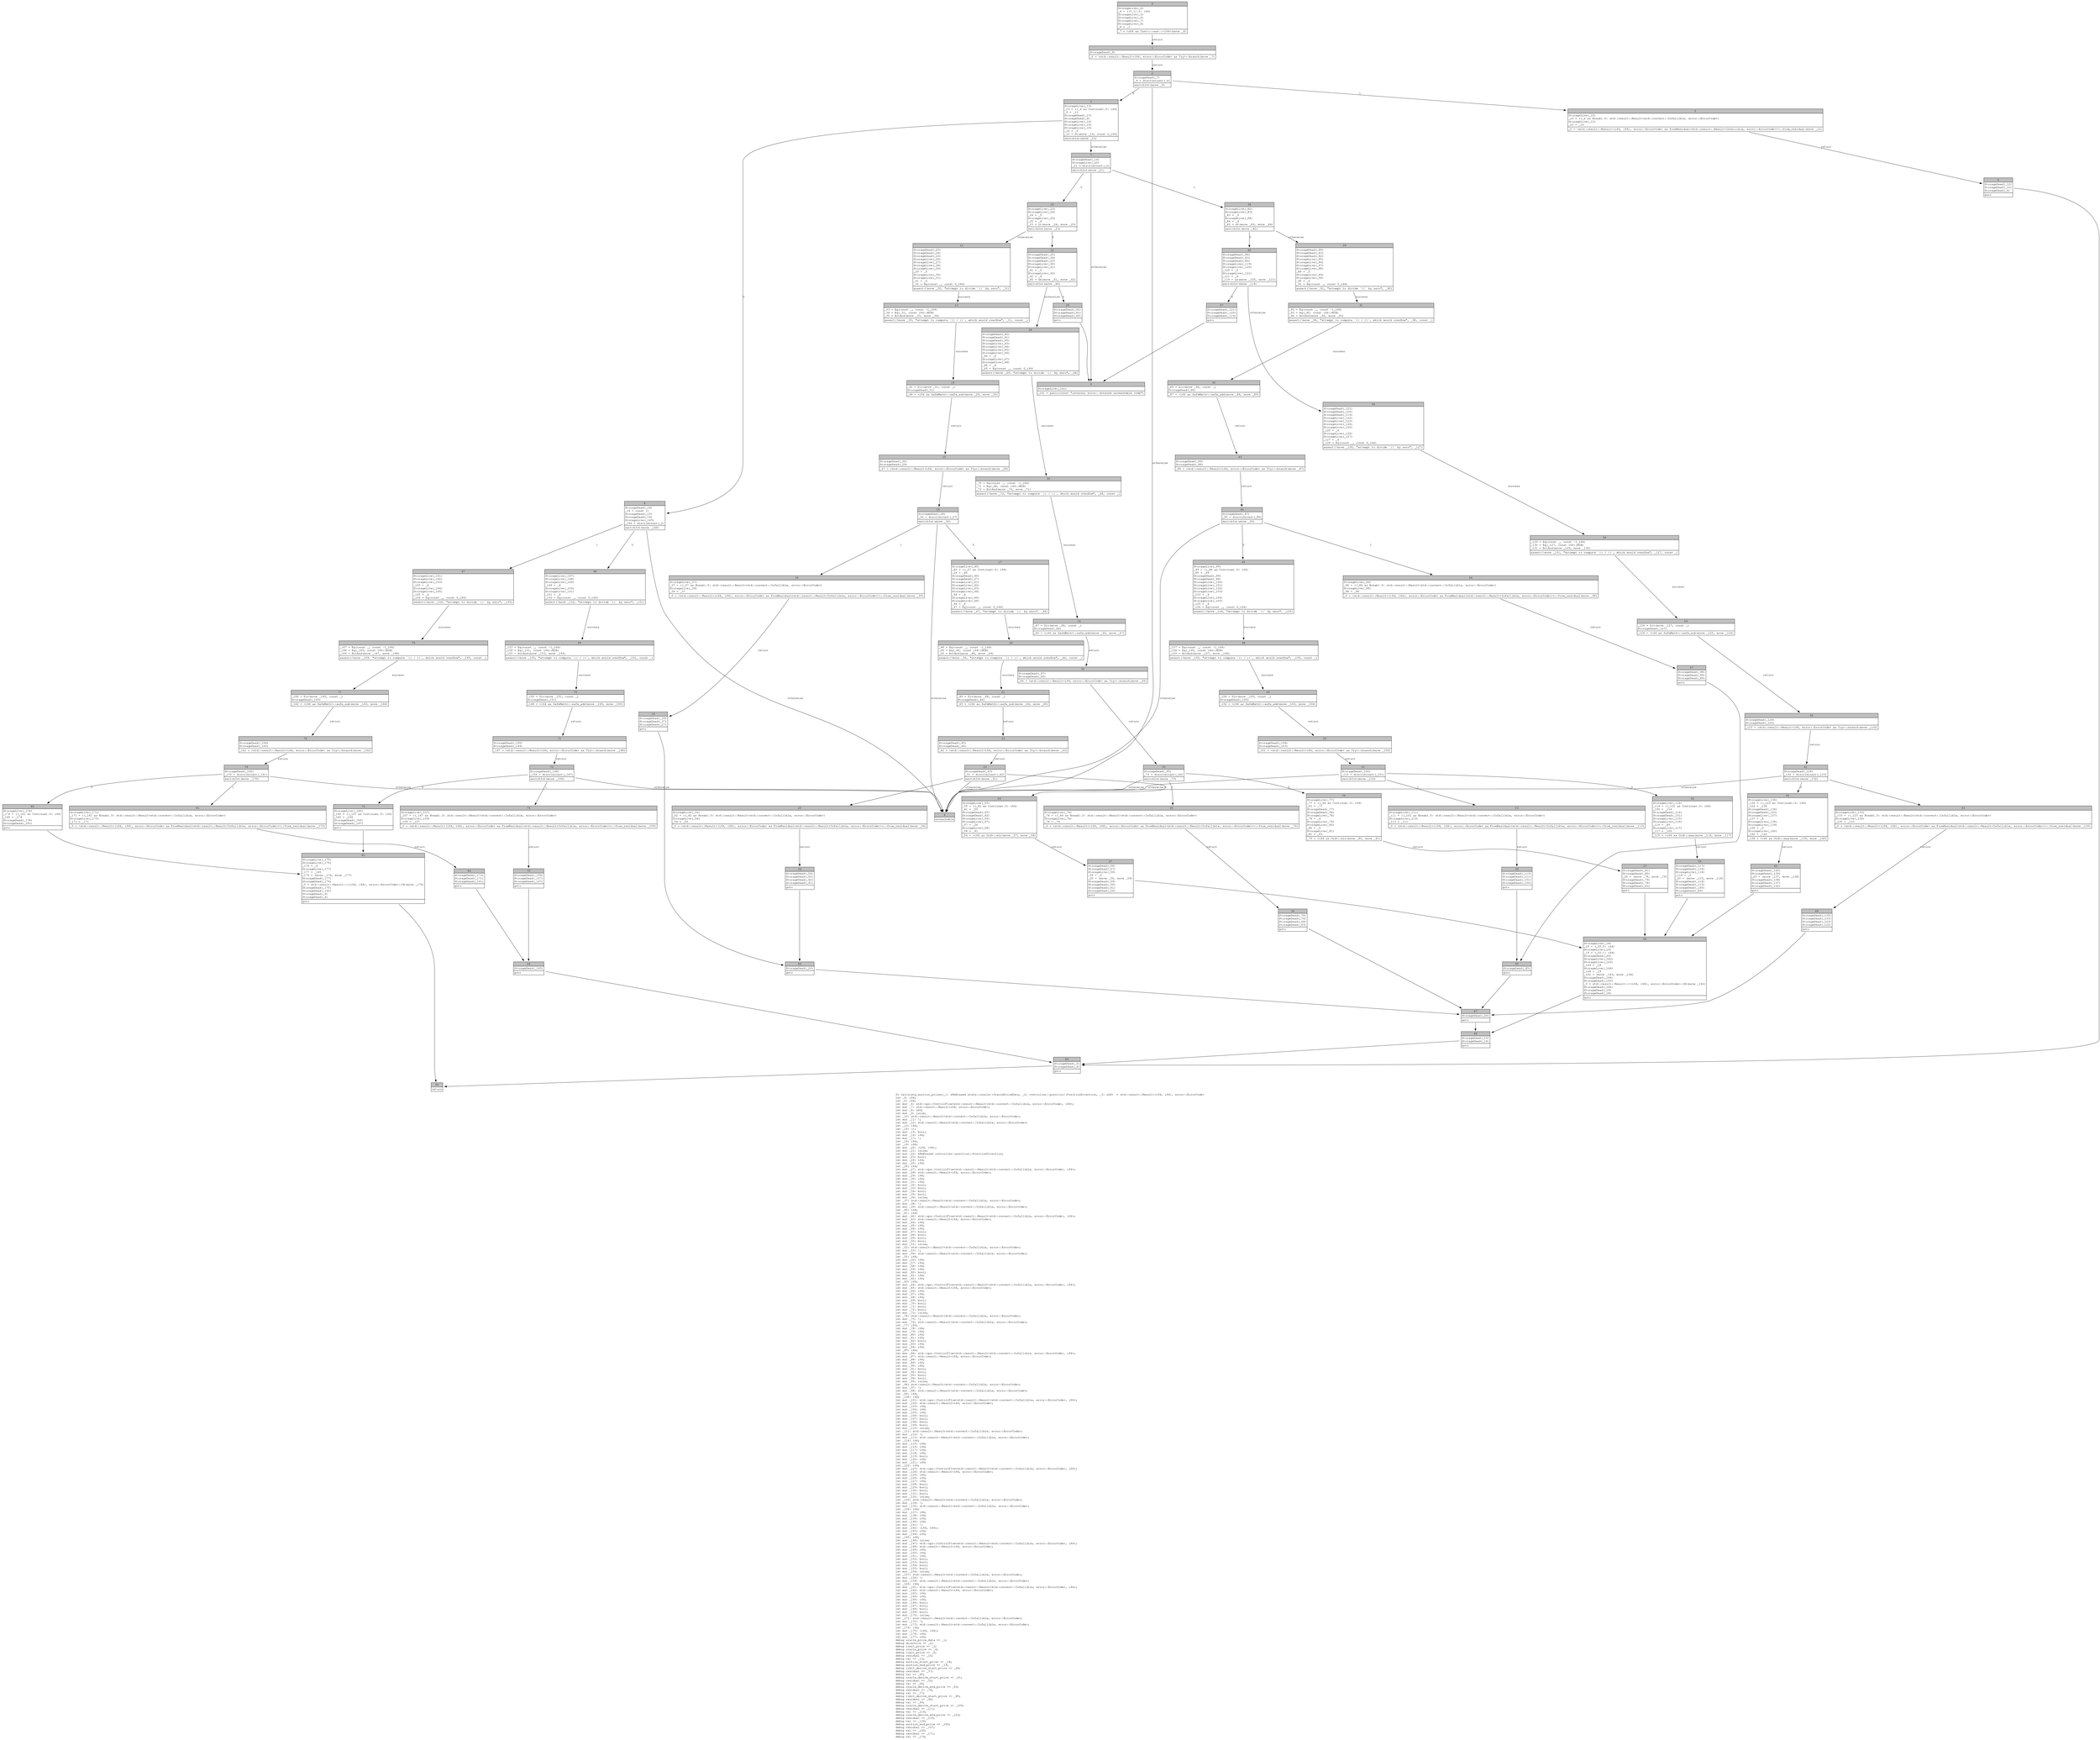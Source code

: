 digraph Mir_0_1902 {
    graph [fontname="Courier, monospace"];
    node [fontname="Courier, monospace"];
    edge [fontname="Courier, monospace"];
    label=<fn calculate_auction_prices(_1: &amp;ReErased state::oracle::OraclePriceData, _2: controller::position::PositionDirection, _3: u64) -&gt; std::result::Result&lt;(i64, i64), error::ErrorCode&gt;<br align="left"/>let _4: i64;<br align="left"/>let _5: i64;<br align="left"/>let mut _6: std::ops::ControlFlow&lt;std::result::Result&lt;std::convert::Infallible, error::ErrorCode&gt;, i64&gt;;<br align="left"/>let mut _7: std::result::Result&lt;i64, error::ErrorCode&gt;;<br align="left"/>let mut _8: u64;<br align="left"/>let mut _9: isize;<br align="left"/>let _10: std::result::Result&lt;std::convert::Infallible, error::ErrorCode&gt;;<br align="left"/>let mut _11: !;<br align="left"/>let mut _12: std::result::Result&lt;std::convert::Infallible, error::ErrorCode&gt;;<br align="left"/>let _13: i64;<br align="left"/>let _14: ();<br align="left"/>let mut _15: bool;<br align="left"/>let mut _16: i64;<br align="left"/>let mut _17: !;<br align="left"/>let _18: i64;<br align="left"/>let _19: i64;<br align="left"/>let mut _20: (i64, i64);<br align="left"/>let mut _21: isize;<br align="left"/>let mut _22: &amp;ReErased controller::position::PositionDirection;<br align="left"/>let mut _23: bool;<br align="left"/>let mut _24: i64;<br align="left"/>let mut _25: i64;<br align="left"/>let _26: i64;<br align="left"/>let mut _27: std::ops::ControlFlow&lt;std::result::Result&lt;std::convert::Infallible, error::ErrorCode&gt;, i64&gt;;<br align="left"/>let mut _28: std::result::Result&lt;i64, error::ErrorCode&gt;;<br align="left"/>let mut _29: i64;<br align="left"/>let mut _30: i64;<br align="left"/>let mut _31: i64;<br align="left"/>let mut _32: bool;<br align="left"/>let mut _33: bool;<br align="left"/>let mut _34: bool;<br align="left"/>let mut _35: bool;<br align="left"/>let mut _36: isize;<br align="left"/>let _37: std::result::Result&lt;std::convert::Infallible, error::ErrorCode&gt;;<br align="left"/>let mut _38: !;<br align="left"/>let mut _39: std::result::Result&lt;std::convert::Infallible, error::ErrorCode&gt;;<br align="left"/>let _40: i64;<br align="left"/>let _41: i64;<br align="left"/>let mut _42: std::ops::ControlFlow&lt;std::result::Result&lt;std::convert::Infallible, error::ErrorCode&gt;, i64&gt;;<br align="left"/>let mut _43: std::result::Result&lt;i64, error::ErrorCode&gt;;<br align="left"/>let mut _44: i64;<br align="left"/>let mut _45: i64;<br align="left"/>let mut _46: i64;<br align="left"/>let mut _47: bool;<br align="left"/>let mut _48: bool;<br align="left"/>let mut _49: bool;<br align="left"/>let mut _50: bool;<br align="left"/>let mut _51: isize;<br align="left"/>let _52: std::result::Result&lt;std::convert::Infallible, error::ErrorCode&gt;;<br align="left"/>let mut _53: !;<br align="left"/>let mut _54: std::result::Result&lt;std::convert::Infallible, error::ErrorCode&gt;;<br align="left"/>let _55: i64;<br align="left"/>let mut _56: i64;<br align="left"/>let mut _57: i64;<br align="left"/>let mut _58: i64;<br align="left"/>let mut _59: i64;<br align="left"/>let mut _60: bool;<br align="left"/>let mut _61: i64;<br align="left"/>let mut _62: i64;<br align="left"/>let _63: i64;<br align="left"/>let mut _64: std::ops::ControlFlow&lt;std::result::Result&lt;std::convert::Infallible, error::ErrorCode&gt;, i64&gt;;<br align="left"/>let mut _65: std::result::Result&lt;i64, error::ErrorCode&gt;;<br align="left"/>let mut _66: i64;<br align="left"/>let mut _67: i64;<br align="left"/>let mut _68: i64;<br align="left"/>let mut _69: bool;<br align="left"/>let mut _70: bool;<br align="left"/>let mut _71: bool;<br align="left"/>let mut _72: bool;<br align="left"/>let mut _73: isize;<br align="left"/>let _74: std::result::Result&lt;std::convert::Infallible, error::ErrorCode&gt;;<br align="left"/>let mut _75: !;<br align="left"/>let mut _76: std::result::Result&lt;std::convert::Infallible, error::ErrorCode&gt;;<br align="left"/>let _77: i64;<br align="left"/>let mut _78: i64;<br align="left"/>let mut _79: i64;<br align="left"/>let mut _80: i64;<br align="left"/>let mut _81: i64;<br align="left"/>let mut _82: bool;<br align="left"/>let mut _83: i64;<br align="left"/>let mut _84: i64;<br align="left"/>let _85: i64;<br align="left"/>let mut _86: std::ops::ControlFlow&lt;std::result::Result&lt;std::convert::Infallible, error::ErrorCode&gt;, i64&gt;;<br align="left"/>let mut _87: std::result::Result&lt;i64, error::ErrorCode&gt;;<br align="left"/>let mut _88: i64;<br align="left"/>let mut _89: i64;<br align="left"/>let mut _90: i64;<br align="left"/>let mut _91: bool;<br align="left"/>let mut _92: bool;<br align="left"/>let mut _93: bool;<br align="left"/>let mut _94: bool;<br align="left"/>let mut _95: isize;<br align="left"/>let _96: std::result::Result&lt;std::convert::Infallible, error::ErrorCode&gt;;<br align="left"/>let mut _97: !;<br align="left"/>let mut _98: std::result::Result&lt;std::convert::Infallible, error::ErrorCode&gt;;<br align="left"/>let _99: i64;<br align="left"/>let _100: i64;<br align="left"/>let mut _101: std::ops::ControlFlow&lt;std::result::Result&lt;std::convert::Infallible, error::ErrorCode&gt;, i64&gt;;<br align="left"/>let mut _102: std::result::Result&lt;i64, error::ErrorCode&gt;;<br align="left"/>let mut _103: i64;<br align="left"/>let mut _104: i64;<br align="left"/>let mut _105: i64;<br align="left"/>let mut _106: bool;<br align="left"/>let mut _107: bool;<br align="left"/>let mut _108: bool;<br align="left"/>let mut _109: bool;<br align="left"/>let mut _110: isize;<br align="left"/>let _111: std::result::Result&lt;std::convert::Infallible, error::ErrorCode&gt;;<br align="left"/>let mut _112: !;<br align="left"/>let mut _113: std::result::Result&lt;std::convert::Infallible, error::ErrorCode&gt;;<br align="left"/>let _114: i64;<br align="left"/>let mut _115: i64;<br align="left"/>let mut _116: i64;<br align="left"/>let mut _117: i64;<br align="left"/>let mut _118: i64;<br align="left"/>let mut _119: bool;<br align="left"/>let mut _120: i64;<br align="left"/>let mut _121: i64;<br align="left"/>let _122: i64;<br align="left"/>let mut _123: std::ops::ControlFlow&lt;std::result::Result&lt;std::convert::Infallible, error::ErrorCode&gt;, i64&gt;;<br align="left"/>let mut _124: std::result::Result&lt;i64, error::ErrorCode&gt;;<br align="left"/>let mut _125: i64;<br align="left"/>let mut _126: i64;<br align="left"/>let mut _127: i64;<br align="left"/>let mut _128: bool;<br align="left"/>let mut _129: bool;<br align="left"/>let mut _130: bool;<br align="left"/>let mut _131: bool;<br align="left"/>let mut _132: isize;<br align="left"/>let _133: std::result::Result&lt;std::convert::Infallible, error::ErrorCode&gt;;<br align="left"/>let mut _134: !;<br align="left"/>let mut _135: std::result::Result&lt;std::convert::Infallible, error::ErrorCode&gt;;<br align="left"/>let _136: i64;<br align="left"/>let mut _137: i64;<br align="left"/>let mut _138: i64;<br align="left"/>let mut _139: i64;<br align="left"/>let mut _140: i64;<br align="left"/>let mut _141: !;<br align="left"/>let mut _142: (i64, i64);<br align="left"/>let mut _143: i64;<br align="left"/>let mut _144: i64;<br align="left"/>let _145: i64;<br align="left"/>let mut _146: isize;<br align="left"/>let mut _147: std::ops::ControlFlow&lt;std::result::Result&lt;std::convert::Infallible, error::ErrorCode&gt;, i64&gt;;<br align="left"/>let mut _148: std::result::Result&lt;i64, error::ErrorCode&gt;;<br align="left"/>let mut _149: i64;<br align="left"/>let mut _150: i64;<br align="left"/>let mut _151: i64;<br align="left"/>let mut _152: bool;<br align="left"/>let mut _153: bool;<br align="left"/>let mut _154: bool;<br align="left"/>let mut _155: bool;<br align="left"/>let mut _156: isize;<br align="left"/>let _157: std::result::Result&lt;std::convert::Infallible, error::ErrorCode&gt;;<br align="left"/>let mut _158: !;<br align="left"/>let mut _159: std::result::Result&lt;std::convert::Infallible, error::ErrorCode&gt;;<br align="left"/>let _160: i64;<br align="left"/>let mut _161: std::ops::ControlFlow&lt;std::result::Result&lt;std::convert::Infallible, error::ErrorCode&gt;, i64&gt;;<br align="left"/>let mut _162: std::result::Result&lt;i64, error::ErrorCode&gt;;<br align="left"/>let mut _163: i64;<br align="left"/>let mut _164: i64;<br align="left"/>let mut _165: i64;<br align="left"/>let mut _166: bool;<br align="left"/>let mut _167: bool;<br align="left"/>let mut _168: bool;<br align="left"/>let mut _169: bool;<br align="left"/>let mut _170: isize;<br align="left"/>let _171: std::result::Result&lt;std::convert::Infallible, error::ErrorCode&gt;;<br align="left"/>let mut _172: !;<br align="left"/>let mut _173: std::result::Result&lt;std::convert::Infallible, error::ErrorCode&gt;;<br align="left"/>let _174: i64;<br align="left"/>let mut _175: (i64, i64);<br align="left"/>let mut _176: i64;<br align="left"/>let mut _177: i64;<br align="left"/>debug oracle_price_data =&gt; _1;<br align="left"/>debug direction =&gt; _2;<br align="left"/>debug limit_price =&gt; _3;<br align="left"/>debug oracle_price =&gt; _4;<br align="left"/>debug limit_price =&gt; _5;<br align="left"/>debug residual =&gt; _10;<br align="left"/>debug val =&gt; _13;<br align="left"/>debug auction_start_price =&gt; _18;<br align="left"/>debug auction_end_price =&gt; _19;<br align="left"/>debug limit_derive_start_price =&gt; _26;<br align="left"/>debug residual =&gt; _37;<br align="left"/>debug val =&gt; _40;<br align="left"/>debug oracle_derive_start_price =&gt; _41;<br align="left"/>debug residual =&gt; _52;<br align="left"/>debug val =&gt; _55;<br align="left"/>debug oracle_derive_end_price =&gt; _63;<br align="left"/>debug residual =&gt; _74;<br align="left"/>debug val =&gt; _77;<br align="left"/>debug limit_derive_start_price =&gt; _85;<br align="left"/>debug residual =&gt; _96;<br align="left"/>debug val =&gt; _99;<br align="left"/>debug oracle_derive_start_price =&gt; _100;<br align="left"/>debug residual =&gt; _111;<br align="left"/>debug val =&gt; _114;<br align="left"/>debug oracle_derive_end_price =&gt; _122;<br align="left"/>debug residual =&gt; _133;<br align="left"/>debug val =&gt; _136;<br align="left"/>debug auction_end_price =&gt; _145;<br align="left"/>debug residual =&gt; _157;<br align="left"/>debug val =&gt; _160;<br align="left"/>debug residual =&gt; _171;<br align="left"/>debug val =&gt; _174;<br align="left"/>>;
    bb0__0_1902 [shape="none", label=<<table border="0" cellborder="1" cellspacing="0"><tr><td bgcolor="gray" align="center" colspan="1">0</td></tr><tr><td align="left" balign="left">StorageLive(_4)<br/>_4 = ((*_1).0: i64)<br/>StorageLive(_5)<br/>StorageLive(_6)<br/>StorageLive(_7)<br/>StorageLive(_8)<br/>_8 = _3<br/></td></tr><tr><td align="left">_7 = &lt;u64 as Cast&gt;::cast::&lt;i64&gt;(move _8)</td></tr></table>>];
    bb1__0_1902 [shape="none", label=<<table border="0" cellborder="1" cellspacing="0"><tr><td bgcolor="gray" align="center" colspan="1">1</td></tr><tr><td align="left" balign="left">StorageDead(_8)<br/></td></tr><tr><td align="left">_6 = &lt;std::result::Result&lt;i64, error::ErrorCode&gt; as Try&gt;::branch(move _7)</td></tr></table>>];
    bb2__0_1902 [shape="none", label=<<table border="0" cellborder="1" cellspacing="0"><tr><td bgcolor="gray" align="center" colspan="1">2</td></tr><tr><td align="left" balign="left">StorageDead(_7)<br/>_9 = discriminant(_6)<br/></td></tr><tr><td align="left">switchInt(move _9)</td></tr></table>>];
    bb3__0_1902 [shape="none", label=<<table border="0" cellborder="1" cellspacing="0"><tr><td bgcolor="gray" align="center" colspan="1">3</td></tr><tr><td align="left" balign="left">StorageLive(_13)<br/>_13 = ((_6 as Continue).0: i64)<br/>_5 = _13<br/>StorageDead(_13)<br/>StorageDead(_6)<br/>StorageLive(_14)<br/>StorageLive(_15)<br/>StorageLive(_16)<br/>_16 = _5<br/>_15 = Gt(move _16, const 0_i64)<br/></td></tr><tr><td align="left">switchInt(move _15)</td></tr></table>>];
    bb4__0_1902 [shape="none", label=<<table border="0" cellborder="1" cellspacing="0"><tr><td bgcolor="gray" align="center" colspan="1">4</td></tr><tr><td align="left">unreachable</td></tr></table>>];
    bb5__0_1902 [shape="none", label=<<table border="0" cellborder="1" cellspacing="0"><tr><td bgcolor="gray" align="center" colspan="1">5</td></tr><tr><td align="left" balign="left">StorageLive(_10)<br/>_10 = ((_6 as Break).0: std::result::Result&lt;std::convert::Infallible, error::ErrorCode&gt;)<br/>StorageLive(_12)<br/>_12 = _10<br/></td></tr><tr><td align="left">_0 = &lt;std::result::Result&lt;(i64, i64), error::ErrorCode&gt; as FromResidual&lt;std::result::Result&lt;Infallible, error::ErrorCode&gt;&gt;&gt;::from_residual(move _12)</td></tr></table>>];
    bb6__0_1902 [shape="none", label=<<table border="0" cellborder="1" cellspacing="0"><tr><td bgcolor="gray" align="center" colspan="1">6</td></tr><tr><td align="left" balign="left">StorageDead(_12)<br/>StorageDead(_10)<br/>StorageDead(_6)<br/></td></tr><tr><td align="left">goto</td></tr></table>>];
    bb7__0_1902 [shape="none", label=<<table border="0" cellborder="1" cellspacing="0"><tr><td bgcolor="gray" align="center" colspan="1">7</td></tr><tr><td align="left" balign="left">StorageDead(_16)<br/>StorageLive(_20)<br/>_21 = discriminant(_2)<br/></td></tr><tr><td align="left">switchInt(move _21)</td></tr></table>>];
    bb8__0_1902 [shape="none", label=<<table border="0" cellborder="1" cellspacing="0"><tr><td bgcolor="gray" align="center" colspan="1">8</td></tr><tr><td align="left" balign="left">StorageDead(_16)<br/>_14 = const ()<br/>StorageDead(_15)<br/>StorageDead(_14)<br/>StorageLive(_145)<br/>_146 = discriminant(_2)<br/></td></tr><tr><td align="left">switchInt(move _146)</td></tr></table>>];
    bb9__0_1902 [shape="none", label=<<table border="0" cellborder="1" cellspacing="0"><tr><td bgcolor="gray" align="center" colspan="1">9</td></tr><tr><td align="left" balign="left">StorageLive(_141)<br/></td></tr><tr><td align="left">_141 = panic(const &quot;internal error: entered unreachable code&quot;)</td></tr></table>>];
    bb10__0_1902 [shape="none", label=<<table border="0" cellborder="1" cellspacing="0"><tr><td bgcolor="gray" align="center" colspan="1">10</td></tr><tr><td align="left" balign="left">StorageLive(_23)<br/>StorageLive(_24)<br/>_24 = _5<br/>StorageLive(_25)<br/>_25 = _4<br/>_23 = Lt(move _24, move _25)<br/></td></tr><tr><td align="left">switchInt(move _23)</td></tr></table>>];
    bb11__0_1902 [shape="none", label=<<table border="0" cellborder="1" cellspacing="0"><tr><td bgcolor="gray" align="center" colspan="1">11</td></tr><tr><td align="left" balign="left">StorageDead(_25)<br/>StorageDead(_24)<br/>StorageDead(_23)<br/>StorageLive(_26)<br/>StorageLive(_27)<br/>StorageLive(_28)<br/>StorageLive(_29)<br/>_29 = _5<br/>StorageLive(_30)<br/>StorageLive(_31)<br/>_31 = _5<br/>_32 = Eq(const _, const 0_i64)<br/></td></tr><tr><td align="left">assert(!move _32, &quot;attempt to divide `{}` by zero&quot;, _31)</td></tr></table>>];
    bb12__0_1902 [shape="none", label=<<table border="0" cellborder="1" cellspacing="0"><tr><td bgcolor="gray" align="center" colspan="1">12</td></tr><tr><td align="left" balign="left">StorageDead(_25)<br/>StorageDead(_24)<br/>StorageDead(_23)<br/>StorageLive(_60)<br/>StorageLive(_61)<br/>_61 = _5<br/>StorageLive(_62)<br/>_62 = _4<br/>_60 = Ge(move _61, move _62)<br/></td></tr><tr><td align="left">switchInt(move _60)</td></tr></table>>];
    bb13__0_1902 [shape="none", label=<<table border="0" cellborder="1" cellspacing="0"><tr><td bgcolor="gray" align="center" colspan="1">13</td></tr><tr><td align="left" balign="left">_33 = Eq(const _, const -1_i64)<br/>_34 = Eq(_31, const i64::MIN)<br/>_35 = BitAnd(move _33, move _34)<br/></td></tr><tr><td align="left">assert(!move _35, &quot;attempt to compute `{} / {}`, which would overflow&quot;, _31, const _)</td></tr></table>>];
    bb14__0_1902 [shape="none", label=<<table border="0" cellborder="1" cellspacing="0"><tr><td bgcolor="gray" align="center" colspan="1">14</td></tr><tr><td align="left" balign="left">_30 = Div(move _31, const _)<br/>StorageDead(_31)<br/></td></tr><tr><td align="left">_28 = &lt;i64 as SafeMath&gt;::safe_sub(move _29, move _30)</td></tr></table>>];
    bb15__0_1902 [shape="none", label=<<table border="0" cellborder="1" cellspacing="0"><tr><td bgcolor="gray" align="center" colspan="1">15</td></tr><tr><td align="left" balign="left">StorageDead(_30)<br/>StorageDead(_29)<br/></td></tr><tr><td align="left">_27 = &lt;std::result::Result&lt;i64, error::ErrorCode&gt; as Try&gt;::branch(move _28)</td></tr></table>>];
    bb16__0_1902 [shape="none", label=<<table border="0" cellborder="1" cellspacing="0"><tr><td bgcolor="gray" align="center" colspan="1">16</td></tr><tr><td align="left" balign="left">StorageDead(_28)<br/>_36 = discriminant(_27)<br/></td></tr><tr><td align="left">switchInt(move _36)</td></tr></table>>];
    bb17__0_1902 [shape="none", label=<<table border="0" cellborder="1" cellspacing="0"><tr><td bgcolor="gray" align="center" colspan="1">17</td></tr><tr><td align="left" balign="left">StorageLive(_40)<br/>_40 = ((_27 as Continue).0: i64)<br/>_26 = _40<br/>StorageDead(_40)<br/>StorageDead(_27)<br/>StorageLive(_41)<br/>StorageLive(_42)<br/>StorageLive(_43)<br/>StorageLive(_44)<br/>_44 = _4<br/>StorageLive(_45)<br/>StorageLive(_46)<br/>_46 = _4<br/>_47 = Eq(const _, const 0_i64)<br/></td></tr><tr><td align="left">assert(!move _47, &quot;attempt to divide `{}` by zero&quot;, _46)</td></tr></table>>];
    bb18__0_1902 [shape="none", label=<<table border="0" cellborder="1" cellspacing="0"><tr><td bgcolor="gray" align="center" colspan="1">18</td></tr><tr><td align="left" balign="left">StorageLive(_37)<br/>_37 = ((_27 as Break).0: std::result::Result&lt;std::convert::Infallible, error::ErrorCode&gt;)<br/>StorageLive(_39)<br/>_39 = _37<br/></td></tr><tr><td align="left">_0 = &lt;std::result::Result&lt;(i64, i64), error::ErrorCode&gt; as FromResidual&lt;std::result::Result&lt;Infallible, error::ErrorCode&gt;&gt;&gt;::from_residual(move _39)</td></tr></table>>];
    bb19__0_1902 [shape="none", label=<<table border="0" cellborder="1" cellspacing="0"><tr><td bgcolor="gray" align="center" colspan="1">19</td></tr><tr><td align="left" balign="left">StorageDead(_39)<br/>StorageDead(_37)<br/>StorageDead(_27)<br/></td></tr><tr><td align="left">goto</td></tr></table>>];
    bb20__0_1902 [shape="none", label=<<table border="0" cellborder="1" cellspacing="0"><tr><td bgcolor="gray" align="center" colspan="1">20</td></tr><tr><td align="left" balign="left">_48 = Eq(const _, const -1_i64)<br/>_49 = Eq(_46, const i64::MIN)<br/>_50 = BitAnd(move _48, move _49)<br/></td></tr><tr><td align="left">assert(!move _50, &quot;attempt to compute `{} / {}`, which would overflow&quot;, _46, const _)</td></tr></table>>];
    bb21__0_1902 [shape="none", label=<<table border="0" cellborder="1" cellspacing="0"><tr><td bgcolor="gray" align="center" colspan="1">21</td></tr><tr><td align="left" balign="left">_45 = Div(move _46, const _)<br/>StorageDead(_46)<br/></td></tr><tr><td align="left">_43 = &lt;i64 as SafeMath&gt;::safe_sub(move _44, move _45)</td></tr></table>>];
    bb22__0_1902 [shape="none", label=<<table border="0" cellborder="1" cellspacing="0"><tr><td bgcolor="gray" align="center" colspan="1">22</td></tr><tr><td align="left" balign="left">StorageDead(_45)<br/>StorageDead(_44)<br/></td></tr><tr><td align="left">_42 = &lt;std::result::Result&lt;i64, error::ErrorCode&gt; as Try&gt;::branch(move _43)</td></tr></table>>];
    bb23__0_1902 [shape="none", label=<<table border="0" cellborder="1" cellspacing="0"><tr><td bgcolor="gray" align="center" colspan="1">23</td></tr><tr><td align="left" balign="left">StorageDead(_43)<br/>_51 = discriminant(_42)<br/></td></tr><tr><td align="left">switchInt(move _51)</td></tr></table>>];
    bb24__0_1902 [shape="none", label=<<table border="0" cellborder="1" cellspacing="0"><tr><td bgcolor="gray" align="center" colspan="1">24</td></tr><tr><td align="left" balign="left">StorageLive(_55)<br/>_55 = ((_42 as Continue).0: i64)<br/>_41 = _55<br/>StorageDead(_55)<br/>StorageDead(_42)<br/>StorageLive(_56)<br/>StorageLive(_57)<br/>_57 = _26<br/>StorageLive(_58)<br/>_58 = _41<br/></td></tr><tr><td align="left">_56 = &lt;i64 as Ord&gt;::min(move _57, move _58)</td></tr></table>>];
    bb25__0_1902 [shape="none", label=<<table border="0" cellborder="1" cellspacing="0"><tr><td bgcolor="gray" align="center" colspan="1">25</td></tr><tr><td align="left" balign="left">StorageLive(_52)<br/>_52 = ((_42 as Break).0: std::result::Result&lt;std::convert::Infallible, error::ErrorCode&gt;)<br/>StorageLive(_54)<br/>_54 = _52<br/></td></tr><tr><td align="left">_0 = &lt;std::result::Result&lt;(i64, i64), error::ErrorCode&gt; as FromResidual&lt;std::result::Result&lt;Infallible, error::ErrorCode&gt;&gt;&gt;::from_residual(move _54)</td></tr></table>>];
    bb26__0_1902 [shape="none", label=<<table border="0" cellborder="1" cellspacing="0"><tr><td bgcolor="gray" align="center" colspan="1">26</td></tr><tr><td align="left" balign="left">StorageDead(_54)<br/>StorageDead(_52)<br/>StorageDead(_42)<br/>StorageDead(_41)<br/></td></tr><tr><td align="left">goto</td></tr></table>>];
    bb27__0_1902 [shape="none", label=<<table border="0" cellborder="1" cellspacing="0"><tr><td bgcolor="gray" align="center" colspan="1">27</td></tr><tr><td align="left" balign="left">StorageDead(_58)<br/>StorageDead(_57)<br/>StorageLive(_59)<br/>_59 = _5<br/>_20 = (move _56, move _59)<br/>StorageDead(_59)<br/>StorageDead(_56)<br/>StorageDead(_41)<br/>StorageDead(_26)<br/></td></tr><tr><td align="left">goto</td></tr></table>>];
    bb28__0_1902 [shape="none", label=<<table border="0" cellborder="1" cellspacing="0"><tr><td bgcolor="gray" align="center" colspan="1">28</td></tr><tr><td align="left" balign="left">StorageDead(_62)<br/>StorageDead(_61)<br/>StorageDead(_60)<br/>StorageLive(_63)<br/>StorageLive(_64)<br/>StorageLive(_65)<br/>StorageLive(_66)<br/>_66 = _4<br/>StorageLive(_67)<br/>StorageLive(_68)<br/>_68 = _4<br/>_69 = Eq(const _, const 0_i64)<br/></td></tr><tr><td align="left">assert(!move _69, &quot;attempt to divide `{}` by zero&quot;, _68)</td></tr></table>>];
    bb29__0_1902 [shape="none", label=<<table border="0" cellborder="1" cellspacing="0"><tr><td bgcolor="gray" align="center" colspan="1">29</td></tr><tr><td align="left" balign="left">StorageDead(_62)<br/>StorageDead(_61)<br/>StorageDead(_60)<br/></td></tr><tr><td align="left">goto</td></tr></table>>];
    bb30__0_1902 [shape="none", label=<<table border="0" cellborder="1" cellspacing="0"><tr><td bgcolor="gray" align="center" colspan="1">30</td></tr><tr><td align="left" balign="left">_70 = Eq(const _, const -1_i64)<br/>_71 = Eq(_68, const i64::MIN)<br/>_72 = BitAnd(move _70, move _71)<br/></td></tr><tr><td align="left">assert(!move _72, &quot;attempt to compute `{} / {}`, which would overflow&quot;, _68, const _)</td></tr></table>>];
    bb31__0_1902 [shape="none", label=<<table border="0" cellborder="1" cellspacing="0"><tr><td bgcolor="gray" align="center" colspan="1">31</td></tr><tr><td align="left" balign="left">_67 = Div(move _68, const _)<br/>StorageDead(_68)<br/></td></tr><tr><td align="left">_65 = &lt;i64 as SafeMath&gt;::safe_add(move _66, move _67)</td></tr></table>>];
    bb32__0_1902 [shape="none", label=<<table border="0" cellborder="1" cellspacing="0"><tr><td bgcolor="gray" align="center" colspan="1">32</td></tr><tr><td align="left" balign="left">StorageDead(_67)<br/>StorageDead(_66)<br/></td></tr><tr><td align="left">_64 = &lt;std::result::Result&lt;i64, error::ErrorCode&gt; as Try&gt;::branch(move _65)</td></tr></table>>];
    bb33__0_1902 [shape="none", label=<<table border="0" cellborder="1" cellspacing="0"><tr><td bgcolor="gray" align="center" colspan="1">33</td></tr><tr><td align="left" balign="left">StorageDead(_65)<br/>_73 = discriminant(_64)<br/></td></tr><tr><td align="left">switchInt(move _73)</td></tr></table>>];
    bb34__0_1902 [shape="none", label=<<table border="0" cellborder="1" cellspacing="0"><tr><td bgcolor="gray" align="center" colspan="1">34</td></tr><tr><td align="left" balign="left">StorageLive(_77)<br/>_77 = ((_64 as Continue).0: i64)<br/>_63 = _77<br/>StorageDead(_77)<br/>StorageDead(_64)<br/>StorageLive(_78)<br/>_78 = _4<br/>StorageLive(_79)<br/>StorageLive(_80)<br/>_80 = _5<br/>StorageLive(_81)<br/>_81 = _63<br/></td></tr><tr><td align="left">_79 = &lt;i64 as Ord&gt;::min(move _80, move _81)</td></tr></table>>];
    bb35__0_1902 [shape="none", label=<<table border="0" cellborder="1" cellspacing="0"><tr><td bgcolor="gray" align="center" colspan="1">35</td></tr><tr><td align="left" balign="left">StorageLive(_74)<br/>_74 = ((_64 as Break).0: std::result::Result&lt;std::convert::Infallible, error::ErrorCode&gt;)<br/>StorageLive(_76)<br/>_76 = _74<br/></td></tr><tr><td align="left">_0 = &lt;std::result::Result&lt;(i64, i64), error::ErrorCode&gt; as FromResidual&lt;std::result::Result&lt;Infallible, error::ErrorCode&gt;&gt;&gt;::from_residual(move _76)</td></tr></table>>];
    bb36__0_1902 [shape="none", label=<<table border="0" cellborder="1" cellspacing="0"><tr><td bgcolor="gray" align="center" colspan="1">36</td></tr><tr><td align="left" balign="left">StorageDead(_76)<br/>StorageDead(_74)<br/>StorageDead(_64)<br/>StorageDead(_63)<br/></td></tr><tr><td align="left">goto</td></tr></table>>];
    bb37__0_1902 [shape="none", label=<<table border="0" cellborder="1" cellspacing="0"><tr><td bgcolor="gray" align="center" colspan="1">37</td></tr><tr><td align="left" balign="left">StorageDead(_81)<br/>StorageDead(_80)<br/>_20 = (move _78, move _79)<br/>StorageDead(_79)<br/>StorageDead(_78)<br/>StorageDead(_63)<br/></td></tr><tr><td align="left">goto</td></tr></table>>];
    bb38__0_1902 [shape="none", label=<<table border="0" cellborder="1" cellspacing="0"><tr><td bgcolor="gray" align="center" colspan="1">38</td></tr><tr><td align="left" balign="left">StorageLive(_82)<br/>StorageLive(_83)<br/>_83 = _5<br/>StorageLive(_84)<br/>_84 = _4<br/>_82 = Gt(move _83, move _84)<br/></td></tr><tr><td align="left">switchInt(move _82)</td></tr></table>>];
    bb39__0_1902 [shape="none", label=<<table border="0" cellborder="1" cellspacing="0"><tr><td bgcolor="gray" align="center" colspan="1">39</td></tr><tr><td align="left" balign="left">StorageDead(_84)<br/>StorageDead(_83)<br/>StorageDead(_82)<br/>StorageLive(_85)<br/>StorageLive(_86)<br/>StorageLive(_87)<br/>StorageLive(_88)<br/>_88 = _5<br/>StorageLive(_89)<br/>StorageLive(_90)<br/>_90 = _5<br/>_91 = Eq(const _, const 0_i64)<br/></td></tr><tr><td align="left">assert(!move _91, &quot;attempt to divide `{}` by zero&quot;, _90)</td></tr></table>>];
    bb40__0_1902 [shape="none", label=<<table border="0" cellborder="1" cellspacing="0"><tr><td bgcolor="gray" align="center" colspan="1">40</td></tr><tr><td align="left" balign="left">StorageDead(_84)<br/>StorageDead(_83)<br/>StorageDead(_82)<br/>StorageLive(_119)<br/>StorageLive(_120)<br/>_120 = _5<br/>StorageLive(_121)<br/>_121 = _4<br/>_119 = Le(move _120, move _121)<br/></td></tr><tr><td align="left">switchInt(move _119)</td></tr></table>>];
    bb41__0_1902 [shape="none", label=<<table border="0" cellborder="1" cellspacing="0"><tr><td bgcolor="gray" align="center" colspan="1">41</td></tr><tr><td align="left" balign="left">_92 = Eq(const _, const -1_i64)<br/>_93 = Eq(_90, const i64::MIN)<br/>_94 = BitAnd(move _92, move _93)<br/></td></tr><tr><td align="left">assert(!move _94, &quot;attempt to compute `{} / {}`, which would overflow&quot;, _90, const _)</td></tr></table>>];
    bb42__0_1902 [shape="none", label=<<table border="0" cellborder="1" cellspacing="0"><tr><td bgcolor="gray" align="center" colspan="1">42</td></tr><tr><td align="left" balign="left">_89 = Div(move _90, const _)<br/>StorageDead(_90)<br/></td></tr><tr><td align="left">_87 = &lt;i64 as SafeMath&gt;::safe_add(move _88, move _89)</td></tr></table>>];
    bb43__0_1902 [shape="none", label=<<table border="0" cellborder="1" cellspacing="0"><tr><td bgcolor="gray" align="center" colspan="1">43</td></tr><tr><td align="left" balign="left">StorageDead(_89)<br/>StorageDead(_88)<br/></td></tr><tr><td align="left">_86 = &lt;std::result::Result&lt;i64, error::ErrorCode&gt; as Try&gt;::branch(move _87)</td></tr></table>>];
    bb44__0_1902 [shape="none", label=<<table border="0" cellborder="1" cellspacing="0"><tr><td bgcolor="gray" align="center" colspan="1">44</td></tr><tr><td align="left" balign="left">StorageDead(_87)<br/>_95 = discriminant(_86)<br/></td></tr><tr><td align="left">switchInt(move _95)</td></tr></table>>];
    bb45__0_1902 [shape="none", label=<<table border="0" cellborder="1" cellspacing="0"><tr><td bgcolor="gray" align="center" colspan="1">45</td></tr><tr><td align="left" balign="left">StorageLive(_99)<br/>_99 = ((_86 as Continue).0: i64)<br/>_85 = _99<br/>StorageDead(_99)<br/>StorageDead(_86)<br/>StorageLive(_100)<br/>StorageLive(_101)<br/>StorageLive(_102)<br/>StorageLive(_103)<br/>_103 = _4<br/>StorageLive(_104)<br/>StorageLive(_105)<br/>_105 = _4<br/>_106 = Eq(const _, const 0_i64)<br/></td></tr><tr><td align="left">assert(!move _106, &quot;attempt to divide `{}` by zero&quot;, _105)</td></tr></table>>];
    bb46__0_1902 [shape="none", label=<<table border="0" cellborder="1" cellspacing="0"><tr><td bgcolor="gray" align="center" colspan="1">46</td></tr><tr><td align="left" balign="left">StorageLive(_96)<br/>_96 = ((_86 as Break).0: std::result::Result&lt;std::convert::Infallible, error::ErrorCode&gt;)<br/>StorageLive(_98)<br/>_98 = _96<br/></td></tr><tr><td align="left">_0 = &lt;std::result::Result&lt;(i64, i64), error::ErrorCode&gt; as FromResidual&lt;std::result::Result&lt;Infallible, error::ErrorCode&gt;&gt;&gt;::from_residual(move _98)</td></tr></table>>];
    bb47__0_1902 [shape="none", label=<<table border="0" cellborder="1" cellspacing="0"><tr><td bgcolor="gray" align="center" colspan="1">47</td></tr><tr><td align="left" balign="left">StorageDead(_98)<br/>StorageDead(_96)<br/>StorageDead(_86)<br/></td></tr><tr><td align="left">goto</td></tr></table>>];
    bb48__0_1902 [shape="none", label=<<table border="0" cellborder="1" cellspacing="0"><tr><td bgcolor="gray" align="center" colspan="1">48</td></tr><tr><td align="left" balign="left">_107 = Eq(const _, const -1_i64)<br/>_108 = Eq(_105, const i64::MIN)<br/>_109 = BitAnd(move _107, move _108)<br/></td></tr><tr><td align="left">assert(!move _109, &quot;attempt to compute `{} / {}`, which would overflow&quot;, _105, const _)</td></tr></table>>];
    bb49__0_1902 [shape="none", label=<<table border="0" cellborder="1" cellspacing="0"><tr><td bgcolor="gray" align="center" colspan="1">49</td></tr><tr><td align="left" balign="left">_104 = Div(move _105, const _)<br/>StorageDead(_105)<br/></td></tr><tr><td align="left">_102 = &lt;i64 as SafeMath&gt;::safe_add(move _103, move _104)</td></tr></table>>];
    bb50__0_1902 [shape="none", label=<<table border="0" cellborder="1" cellspacing="0"><tr><td bgcolor="gray" align="center" colspan="1">50</td></tr><tr><td align="left" balign="left">StorageDead(_104)<br/>StorageDead(_103)<br/></td></tr><tr><td align="left">_101 = &lt;std::result::Result&lt;i64, error::ErrorCode&gt; as Try&gt;::branch(move _102)</td></tr></table>>];
    bb51__0_1902 [shape="none", label=<<table border="0" cellborder="1" cellspacing="0"><tr><td bgcolor="gray" align="center" colspan="1">51</td></tr><tr><td align="left" balign="left">StorageDead(_102)<br/>_110 = discriminant(_101)<br/></td></tr><tr><td align="left">switchInt(move _110)</td></tr></table>>];
    bb52__0_1902 [shape="none", label=<<table border="0" cellborder="1" cellspacing="0"><tr><td bgcolor="gray" align="center" colspan="1">52</td></tr><tr><td align="left" balign="left">StorageLive(_114)<br/>_114 = ((_101 as Continue).0: i64)<br/>_100 = _114<br/>StorageDead(_114)<br/>StorageDead(_101)<br/>StorageLive(_115)<br/>StorageLive(_116)<br/>_116 = _85<br/>StorageLive(_117)<br/>_117 = _100<br/></td></tr><tr><td align="left">_115 = &lt;i64 as Ord&gt;::max(move _116, move _117)</td></tr></table>>];
    bb53__0_1902 [shape="none", label=<<table border="0" cellborder="1" cellspacing="0"><tr><td bgcolor="gray" align="center" colspan="1">53</td></tr><tr><td align="left" balign="left">StorageLive(_111)<br/>_111 = ((_101 as Break).0: std::result::Result&lt;std::convert::Infallible, error::ErrorCode&gt;)<br/>StorageLive(_113)<br/>_113 = _111<br/></td></tr><tr><td align="left">_0 = &lt;std::result::Result&lt;(i64, i64), error::ErrorCode&gt; as FromResidual&lt;std::result::Result&lt;Infallible, error::ErrorCode&gt;&gt;&gt;::from_residual(move _113)</td></tr></table>>];
    bb54__0_1902 [shape="none", label=<<table border="0" cellborder="1" cellspacing="0"><tr><td bgcolor="gray" align="center" colspan="1">54</td></tr><tr><td align="left" balign="left">StorageDead(_113)<br/>StorageDead(_111)<br/>StorageDead(_101)<br/>StorageDead(_100)<br/></td></tr><tr><td align="left">goto</td></tr></table>>];
    bb55__0_1902 [shape="none", label=<<table border="0" cellborder="1" cellspacing="0"><tr><td bgcolor="gray" align="center" colspan="1">55</td></tr><tr><td align="left" balign="left">StorageDead(_117)<br/>StorageDead(_116)<br/>StorageLive(_118)<br/>_118 = _5<br/>_20 = (move _115, move _118)<br/>StorageDead(_118)<br/>StorageDead(_115)<br/>StorageDead(_100)<br/>StorageDead(_85)<br/></td></tr><tr><td align="left">goto</td></tr></table>>];
    bb56__0_1902 [shape="none", label=<<table border="0" cellborder="1" cellspacing="0"><tr><td bgcolor="gray" align="center" colspan="1">56</td></tr><tr><td align="left" balign="left">StorageDead(_121)<br/>StorageDead(_120)<br/>StorageDead(_119)<br/>StorageLive(_122)<br/>StorageLive(_123)<br/>StorageLive(_124)<br/>StorageLive(_125)<br/>_125 = _4<br/>StorageLive(_126)<br/>StorageLive(_127)<br/>_127 = _4<br/>_128 = Eq(const _, const 0_i64)<br/></td></tr><tr><td align="left">assert(!move _128, &quot;attempt to divide `{}` by zero&quot;, _127)</td></tr></table>>];
    bb57__0_1902 [shape="none", label=<<table border="0" cellborder="1" cellspacing="0"><tr><td bgcolor="gray" align="center" colspan="1">57</td></tr><tr><td align="left" balign="left">StorageDead(_121)<br/>StorageDead(_120)<br/>StorageDead(_119)<br/></td></tr><tr><td align="left">goto</td></tr></table>>];
    bb58__0_1902 [shape="none", label=<<table border="0" cellborder="1" cellspacing="0"><tr><td bgcolor="gray" align="center" colspan="1">58</td></tr><tr><td align="left" balign="left">_129 = Eq(const _, const -1_i64)<br/>_130 = Eq(_127, const i64::MIN)<br/>_131 = BitAnd(move _129, move _130)<br/></td></tr><tr><td align="left">assert(!move _131, &quot;attempt to compute `{} / {}`, which would overflow&quot;, _127, const _)</td></tr></table>>];
    bb59__0_1902 [shape="none", label=<<table border="0" cellborder="1" cellspacing="0"><tr><td bgcolor="gray" align="center" colspan="1">59</td></tr><tr><td align="left" balign="left">_126 = Div(move _127, const _)<br/>StorageDead(_127)<br/></td></tr><tr><td align="left">_124 = &lt;i64 as SafeMath&gt;::safe_sub(move _125, move _126)</td></tr></table>>];
    bb60__0_1902 [shape="none", label=<<table border="0" cellborder="1" cellspacing="0"><tr><td bgcolor="gray" align="center" colspan="1">60</td></tr><tr><td align="left" balign="left">StorageDead(_126)<br/>StorageDead(_125)<br/></td></tr><tr><td align="left">_123 = &lt;std::result::Result&lt;i64, error::ErrorCode&gt; as Try&gt;::branch(move _124)</td></tr></table>>];
    bb61__0_1902 [shape="none", label=<<table border="0" cellborder="1" cellspacing="0"><tr><td bgcolor="gray" align="center" colspan="1">61</td></tr><tr><td align="left" balign="left">StorageDead(_124)<br/>_132 = discriminant(_123)<br/></td></tr><tr><td align="left">switchInt(move _132)</td></tr></table>>];
    bb62__0_1902 [shape="none", label=<<table border="0" cellborder="1" cellspacing="0"><tr><td bgcolor="gray" align="center" colspan="1">62</td></tr><tr><td align="left" balign="left">StorageLive(_136)<br/>_136 = ((_123 as Continue).0: i64)<br/>_122 = _136<br/>StorageDead(_136)<br/>StorageDead(_123)<br/>StorageLive(_137)<br/>_137 = _4<br/>StorageLive(_138)<br/>StorageLive(_139)<br/>_139 = _5<br/>StorageLive(_140)<br/>_140 = _122<br/></td></tr><tr><td align="left">_138 = &lt;i64 as Ord&gt;::max(move _139, move _140)</td></tr></table>>];
    bb63__0_1902 [shape="none", label=<<table border="0" cellborder="1" cellspacing="0"><tr><td bgcolor="gray" align="center" colspan="1">63</td></tr><tr><td align="left" balign="left">StorageLive(_133)<br/>_133 = ((_123 as Break).0: std::result::Result&lt;std::convert::Infallible, error::ErrorCode&gt;)<br/>StorageLive(_135)<br/>_135 = _133<br/></td></tr><tr><td align="left">_0 = &lt;std::result::Result&lt;(i64, i64), error::ErrorCode&gt; as FromResidual&lt;std::result::Result&lt;Infallible, error::ErrorCode&gt;&gt;&gt;::from_residual(move _135)</td></tr></table>>];
    bb64__0_1902 [shape="none", label=<<table border="0" cellborder="1" cellspacing="0"><tr><td bgcolor="gray" align="center" colspan="1">64</td></tr><tr><td align="left" balign="left">StorageDead(_135)<br/>StorageDead(_133)<br/>StorageDead(_123)<br/>StorageDead(_122)<br/></td></tr><tr><td align="left">goto</td></tr></table>>];
    bb65__0_1902 [shape="none", label=<<table border="0" cellborder="1" cellspacing="0"><tr><td bgcolor="gray" align="center" colspan="1">65</td></tr><tr><td align="left" balign="left">StorageDead(_140)<br/>StorageDead(_139)<br/>_20 = (move _137, move _138)<br/>StorageDead(_138)<br/>StorageDead(_137)<br/>StorageDead(_122)<br/></td></tr><tr><td align="left">goto</td></tr></table>>];
    bb66__0_1902 [shape="none", label=<<table border="0" cellborder="1" cellspacing="0"><tr><td bgcolor="gray" align="center" colspan="1">66</td></tr><tr><td align="left" balign="left">StorageLive(_18)<br/>_18 = (_20.0: i64)<br/>StorageLive(_19)<br/>_19 = (_20.1: i64)<br/>StorageDead(_20)<br/>StorageLive(_142)<br/>StorageLive(_143)<br/>_143 = _18<br/>StorageLive(_144)<br/>_144 = _19<br/>_142 = (move _143, move _144)<br/>StorageDead(_144)<br/>StorageDead(_143)<br/>_0 = std::result::Result::&lt;(i64, i64), error::ErrorCode&gt;::Ok(move _142)<br/>StorageDead(_142)<br/>StorageDead(_19)<br/>StorageDead(_18)<br/></td></tr><tr><td align="left">goto</td></tr></table>>];
    bb67__0_1902 [shape="none", label=<<table border="0" cellborder="1" cellspacing="0"><tr><td bgcolor="gray" align="center" colspan="1">67</td></tr><tr><td align="left" balign="left">StorageLive(_161)<br/>StorageLive(_162)<br/>StorageLive(_163)<br/>_163 = _4<br/>StorageLive(_164)<br/>StorageLive(_165)<br/>_165 = _4<br/>_166 = Eq(const _, const 0_i64)<br/></td></tr><tr><td align="left">assert(!move _166, &quot;attempt to divide `{}` by zero&quot;, _165)</td></tr></table>>];
    bb68__0_1902 [shape="none", label=<<table border="0" cellborder="1" cellspacing="0"><tr><td bgcolor="gray" align="center" colspan="1">68</td></tr><tr><td align="left" balign="left">StorageLive(_147)<br/>StorageLive(_148)<br/>StorageLive(_149)<br/>_149 = _4<br/>StorageLive(_150)<br/>StorageLive(_151)<br/>_151 = _4<br/>_152 = Eq(const _, const 0_i64)<br/></td></tr><tr><td align="left">assert(!move _152, &quot;attempt to divide `{}` by zero&quot;, _151)</td></tr></table>>];
    bb69__0_1902 [shape="none", label=<<table border="0" cellborder="1" cellspacing="0"><tr><td bgcolor="gray" align="center" colspan="1">69</td></tr><tr><td align="left" balign="left">_153 = Eq(const _, const -1_i64)<br/>_154 = Eq(_151, const i64::MIN)<br/>_155 = BitAnd(move _153, move _154)<br/></td></tr><tr><td align="left">assert(!move _155, &quot;attempt to compute `{} / {}`, which would overflow&quot;, _151, const _)</td></tr></table>>];
    bb70__0_1902 [shape="none", label=<<table border="0" cellborder="1" cellspacing="0"><tr><td bgcolor="gray" align="center" colspan="1">70</td></tr><tr><td align="left" balign="left">_150 = Div(move _151, const _)<br/>StorageDead(_151)<br/></td></tr><tr><td align="left">_148 = &lt;i64 as SafeMath&gt;::safe_add(move _149, move _150)</td></tr></table>>];
    bb71__0_1902 [shape="none", label=<<table border="0" cellborder="1" cellspacing="0"><tr><td bgcolor="gray" align="center" colspan="1">71</td></tr><tr><td align="left" balign="left">StorageDead(_150)<br/>StorageDead(_149)<br/></td></tr><tr><td align="left">_147 = &lt;std::result::Result&lt;i64, error::ErrorCode&gt; as Try&gt;::branch(move _148)</td></tr></table>>];
    bb72__0_1902 [shape="none", label=<<table border="0" cellborder="1" cellspacing="0"><tr><td bgcolor="gray" align="center" colspan="1">72</td></tr><tr><td align="left" balign="left">StorageDead(_148)<br/>_156 = discriminant(_147)<br/></td></tr><tr><td align="left">switchInt(move _156)</td></tr></table>>];
    bb73__0_1902 [shape="none", label=<<table border="0" cellborder="1" cellspacing="0"><tr><td bgcolor="gray" align="center" colspan="1">73</td></tr><tr><td align="left" balign="left">StorageLive(_160)<br/>_160 = ((_147 as Continue).0: i64)<br/>_145 = _160<br/>StorageDead(_160)<br/>StorageDead(_147)<br/></td></tr><tr><td align="left">goto</td></tr></table>>];
    bb74__0_1902 [shape="none", label=<<table border="0" cellborder="1" cellspacing="0"><tr><td bgcolor="gray" align="center" colspan="1">74</td></tr><tr><td align="left" balign="left">StorageLive(_157)<br/>_157 = ((_147 as Break).0: std::result::Result&lt;std::convert::Infallible, error::ErrorCode&gt;)<br/>StorageLive(_159)<br/>_159 = _157<br/></td></tr><tr><td align="left">_0 = &lt;std::result::Result&lt;(i64, i64), error::ErrorCode&gt; as FromResidual&lt;std::result::Result&lt;Infallible, error::ErrorCode&gt;&gt;&gt;::from_residual(move _159)</td></tr></table>>];
    bb75__0_1902 [shape="none", label=<<table border="0" cellborder="1" cellspacing="0"><tr><td bgcolor="gray" align="center" colspan="1">75</td></tr><tr><td align="left" balign="left">StorageDead(_159)<br/>StorageDead(_157)<br/>StorageDead(_147)<br/></td></tr><tr><td align="left">goto</td></tr></table>>];
    bb76__0_1902 [shape="none", label=<<table border="0" cellborder="1" cellspacing="0"><tr><td bgcolor="gray" align="center" colspan="1">76</td></tr><tr><td align="left" balign="left">_167 = Eq(const _, const -1_i64)<br/>_168 = Eq(_165, const i64::MIN)<br/>_169 = BitAnd(move _167, move _168)<br/></td></tr><tr><td align="left">assert(!move _169, &quot;attempt to compute `{} / {}`, which would overflow&quot;, _165, const _)</td></tr></table>>];
    bb77__0_1902 [shape="none", label=<<table border="0" cellborder="1" cellspacing="0"><tr><td bgcolor="gray" align="center" colspan="1">77</td></tr><tr><td align="left" balign="left">_164 = Div(move _165, const _)<br/>StorageDead(_165)<br/></td></tr><tr><td align="left">_162 = &lt;i64 as SafeMath&gt;::safe_sub(move _163, move _164)</td></tr></table>>];
    bb78__0_1902 [shape="none", label=<<table border="0" cellborder="1" cellspacing="0"><tr><td bgcolor="gray" align="center" colspan="1">78</td></tr><tr><td align="left" balign="left">StorageDead(_164)<br/>StorageDead(_163)<br/></td></tr><tr><td align="left">_161 = &lt;std::result::Result&lt;i64, error::ErrorCode&gt; as Try&gt;::branch(move _162)</td></tr></table>>];
    bb79__0_1902 [shape="none", label=<<table border="0" cellborder="1" cellspacing="0"><tr><td bgcolor="gray" align="center" colspan="1">79</td></tr><tr><td align="left" balign="left">StorageDead(_162)<br/>_170 = discriminant(_161)<br/></td></tr><tr><td align="left">switchInt(move _170)</td></tr></table>>];
    bb80__0_1902 [shape="none", label=<<table border="0" cellborder="1" cellspacing="0"><tr><td bgcolor="gray" align="center" colspan="1">80</td></tr><tr><td align="left" balign="left">StorageLive(_174)<br/>_174 = ((_161 as Continue).0: i64)<br/>_145 = _174<br/>StorageDead(_174)<br/>StorageDead(_161)<br/></td></tr><tr><td align="left">goto</td></tr></table>>];
    bb81__0_1902 [shape="none", label=<<table border="0" cellborder="1" cellspacing="0"><tr><td bgcolor="gray" align="center" colspan="1">81</td></tr><tr><td align="left" balign="left">StorageLive(_171)<br/>_171 = ((_161 as Break).0: std::result::Result&lt;std::convert::Infallible, error::ErrorCode&gt;)<br/>StorageLive(_173)<br/>_173 = _171<br/></td></tr><tr><td align="left">_0 = &lt;std::result::Result&lt;(i64, i64), error::ErrorCode&gt; as FromResidual&lt;std::result::Result&lt;Infallible, error::ErrorCode&gt;&gt;&gt;::from_residual(move _173)</td></tr></table>>];
    bb82__0_1902 [shape="none", label=<<table border="0" cellborder="1" cellspacing="0"><tr><td bgcolor="gray" align="center" colspan="1">82</td></tr><tr><td align="left" balign="left">StorageDead(_173)<br/>StorageDead(_171)<br/>StorageDead(_161)<br/></td></tr><tr><td align="left">goto</td></tr></table>>];
    bb83__0_1902 [shape="none", label=<<table border="0" cellborder="1" cellspacing="0"><tr><td bgcolor="gray" align="center" colspan="1">83</td></tr><tr><td align="left" balign="left">StorageLive(_175)<br/>StorageLive(_176)<br/>_176 = _4<br/>StorageLive(_177)<br/>_177 = _145<br/>_175 = (move _176, move _177)<br/>StorageDead(_177)<br/>StorageDead(_176)<br/>_0 = std::result::Result::&lt;(i64, i64), error::ErrorCode&gt;::Ok(move _175)<br/>StorageDead(_175)<br/>StorageDead(_145)<br/>StorageDead(_5)<br/>StorageDead(_4)<br/></td></tr><tr><td align="left">goto</td></tr></table>>];
    bb84__0_1902 [shape="none", label=<<table border="0" cellborder="1" cellspacing="0"><tr><td bgcolor="gray" align="center" colspan="1">84</td></tr><tr><td align="left" balign="left">StorageDead(_145)<br/></td></tr><tr><td align="left">goto</td></tr></table>>];
    bb85__0_1902 [shape="none", label=<<table border="0" cellborder="1" cellspacing="0"><tr><td bgcolor="gray" align="center" colspan="1">85</td></tr><tr><td align="left" balign="left">StorageDead(_85)<br/></td></tr><tr><td align="left">goto</td></tr></table>>];
    bb86__0_1902 [shape="none", label=<<table border="0" cellborder="1" cellspacing="0"><tr><td bgcolor="gray" align="center" colspan="1">86</td></tr><tr><td align="left" balign="left">StorageDead(_26)<br/></td></tr><tr><td align="left">goto</td></tr></table>>];
    bb87__0_1902 [shape="none", label=<<table border="0" cellborder="1" cellspacing="0"><tr><td bgcolor="gray" align="center" colspan="1">87</td></tr><tr><td align="left" balign="left">StorageDead(_20)<br/></td></tr><tr><td align="left">goto</td></tr></table>>];
    bb88__0_1902 [shape="none", label=<<table border="0" cellborder="1" cellspacing="0"><tr><td bgcolor="gray" align="center" colspan="1">88</td></tr><tr><td align="left" balign="left">StorageDead(_15)<br/>StorageDead(_14)<br/></td></tr><tr><td align="left">goto</td></tr></table>>];
    bb89__0_1902 [shape="none", label=<<table border="0" cellborder="1" cellspacing="0"><tr><td bgcolor="gray" align="center" colspan="1">89</td></tr><tr><td align="left" balign="left">StorageDead(_5)<br/>StorageDead(_4)<br/></td></tr><tr><td align="left">goto</td></tr></table>>];
    bb90__0_1902 [shape="none", label=<<table border="0" cellborder="1" cellspacing="0"><tr><td bgcolor="gray" align="center" colspan="1">90</td></tr><tr><td align="left">return</td></tr></table>>];
    bb0__0_1902 -> bb1__0_1902 [label="return"];
    bb1__0_1902 -> bb2__0_1902 [label="return"];
    bb2__0_1902 -> bb3__0_1902 [label="0"];
    bb2__0_1902 -> bb5__0_1902 [label="1"];
    bb2__0_1902 -> bb4__0_1902 [label="otherwise"];
    bb3__0_1902 -> bb8__0_1902 [label="0"];
    bb3__0_1902 -> bb7__0_1902 [label="otherwise"];
    bb5__0_1902 -> bb6__0_1902 [label="return"];
    bb6__0_1902 -> bb89__0_1902 [label=""];
    bb7__0_1902 -> bb10__0_1902 [label="0"];
    bb7__0_1902 -> bb38__0_1902 [label="1"];
    bb7__0_1902 -> bb9__0_1902 [label="otherwise"];
    bb8__0_1902 -> bb68__0_1902 [label="0"];
    bb8__0_1902 -> bb67__0_1902 [label="1"];
    bb8__0_1902 -> bb4__0_1902 [label="otherwise"];
    bb10__0_1902 -> bb12__0_1902 [label="0"];
    bb10__0_1902 -> bb11__0_1902 [label="otherwise"];
    bb11__0_1902 -> bb13__0_1902 [label="success"];
    bb12__0_1902 -> bb29__0_1902 [label="0"];
    bb12__0_1902 -> bb28__0_1902 [label="otherwise"];
    bb13__0_1902 -> bb14__0_1902 [label="success"];
    bb14__0_1902 -> bb15__0_1902 [label="return"];
    bb15__0_1902 -> bb16__0_1902 [label="return"];
    bb16__0_1902 -> bb17__0_1902 [label="0"];
    bb16__0_1902 -> bb18__0_1902 [label="1"];
    bb16__0_1902 -> bb4__0_1902 [label="otherwise"];
    bb17__0_1902 -> bb20__0_1902 [label="success"];
    bb18__0_1902 -> bb19__0_1902 [label="return"];
    bb19__0_1902 -> bb86__0_1902 [label=""];
    bb20__0_1902 -> bb21__0_1902 [label="success"];
    bb21__0_1902 -> bb22__0_1902 [label="return"];
    bb22__0_1902 -> bb23__0_1902 [label="return"];
    bb23__0_1902 -> bb24__0_1902 [label="0"];
    bb23__0_1902 -> bb25__0_1902 [label="1"];
    bb23__0_1902 -> bb4__0_1902 [label="otherwise"];
    bb24__0_1902 -> bb27__0_1902 [label="return"];
    bb25__0_1902 -> bb26__0_1902 [label="return"];
    bb26__0_1902 -> bb86__0_1902 [label=""];
    bb27__0_1902 -> bb66__0_1902 [label=""];
    bb28__0_1902 -> bb30__0_1902 [label="success"];
    bb29__0_1902 -> bb9__0_1902 [label=""];
    bb30__0_1902 -> bb31__0_1902 [label="success"];
    bb31__0_1902 -> bb32__0_1902 [label="return"];
    bb32__0_1902 -> bb33__0_1902 [label="return"];
    bb33__0_1902 -> bb34__0_1902 [label="0"];
    bb33__0_1902 -> bb35__0_1902 [label="1"];
    bb33__0_1902 -> bb4__0_1902 [label="otherwise"];
    bb34__0_1902 -> bb37__0_1902 [label="return"];
    bb35__0_1902 -> bb36__0_1902 [label="return"];
    bb36__0_1902 -> bb87__0_1902 [label=""];
    bb37__0_1902 -> bb66__0_1902 [label=""];
    bb38__0_1902 -> bb40__0_1902 [label="0"];
    bb38__0_1902 -> bb39__0_1902 [label="otherwise"];
    bb39__0_1902 -> bb41__0_1902 [label="success"];
    bb40__0_1902 -> bb57__0_1902 [label="0"];
    bb40__0_1902 -> bb56__0_1902 [label="otherwise"];
    bb41__0_1902 -> bb42__0_1902 [label="success"];
    bb42__0_1902 -> bb43__0_1902 [label="return"];
    bb43__0_1902 -> bb44__0_1902 [label="return"];
    bb44__0_1902 -> bb45__0_1902 [label="0"];
    bb44__0_1902 -> bb46__0_1902 [label="1"];
    bb44__0_1902 -> bb4__0_1902 [label="otherwise"];
    bb45__0_1902 -> bb48__0_1902 [label="success"];
    bb46__0_1902 -> bb47__0_1902 [label="return"];
    bb47__0_1902 -> bb85__0_1902 [label=""];
    bb48__0_1902 -> bb49__0_1902 [label="success"];
    bb49__0_1902 -> bb50__0_1902 [label="return"];
    bb50__0_1902 -> bb51__0_1902 [label="return"];
    bb51__0_1902 -> bb52__0_1902 [label="0"];
    bb51__0_1902 -> bb53__0_1902 [label="1"];
    bb51__0_1902 -> bb4__0_1902 [label="otherwise"];
    bb52__0_1902 -> bb55__0_1902 [label="return"];
    bb53__0_1902 -> bb54__0_1902 [label="return"];
    bb54__0_1902 -> bb85__0_1902 [label=""];
    bb55__0_1902 -> bb66__0_1902 [label=""];
    bb56__0_1902 -> bb58__0_1902 [label="success"];
    bb57__0_1902 -> bb9__0_1902 [label=""];
    bb58__0_1902 -> bb59__0_1902 [label="success"];
    bb59__0_1902 -> bb60__0_1902 [label="return"];
    bb60__0_1902 -> bb61__0_1902 [label="return"];
    bb61__0_1902 -> bb62__0_1902 [label="0"];
    bb61__0_1902 -> bb63__0_1902 [label="1"];
    bb61__0_1902 -> bb4__0_1902 [label="otherwise"];
    bb62__0_1902 -> bb65__0_1902 [label="return"];
    bb63__0_1902 -> bb64__0_1902 [label="return"];
    bb64__0_1902 -> bb87__0_1902 [label=""];
    bb65__0_1902 -> bb66__0_1902 [label=""];
    bb66__0_1902 -> bb88__0_1902 [label=""];
    bb67__0_1902 -> bb76__0_1902 [label="success"];
    bb68__0_1902 -> bb69__0_1902 [label="success"];
    bb69__0_1902 -> bb70__0_1902 [label="success"];
    bb70__0_1902 -> bb71__0_1902 [label="return"];
    bb71__0_1902 -> bb72__0_1902 [label="return"];
    bb72__0_1902 -> bb73__0_1902 [label="0"];
    bb72__0_1902 -> bb74__0_1902 [label="1"];
    bb72__0_1902 -> bb4__0_1902 [label="otherwise"];
    bb73__0_1902 -> bb83__0_1902 [label=""];
    bb74__0_1902 -> bb75__0_1902 [label="return"];
    bb75__0_1902 -> bb84__0_1902 [label=""];
    bb76__0_1902 -> bb77__0_1902 [label="success"];
    bb77__0_1902 -> bb78__0_1902 [label="return"];
    bb78__0_1902 -> bb79__0_1902 [label="return"];
    bb79__0_1902 -> bb80__0_1902 [label="0"];
    bb79__0_1902 -> bb81__0_1902 [label="1"];
    bb79__0_1902 -> bb4__0_1902 [label="otherwise"];
    bb80__0_1902 -> bb83__0_1902 [label=""];
    bb81__0_1902 -> bb82__0_1902 [label="return"];
    bb82__0_1902 -> bb84__0_1902 [label=""];
    bb83__0_1902 -> bb90__0_1902 [label=""];
    bb84__0_1902 -> bb89__0_1902 [label=""];
    bb85__0_1902 -> bb87__0_1902 [label=""];
    bb86__0_1902 -> bb87__0_1902 [label=""];
    bb87__0_1902 -> bb88__0_1902 [label=""];
    bb88__0_1902 -> bb89__0_1902 [label=""];
    bb89__0_1902 -> bb90__0_1902 [label=""];
}
